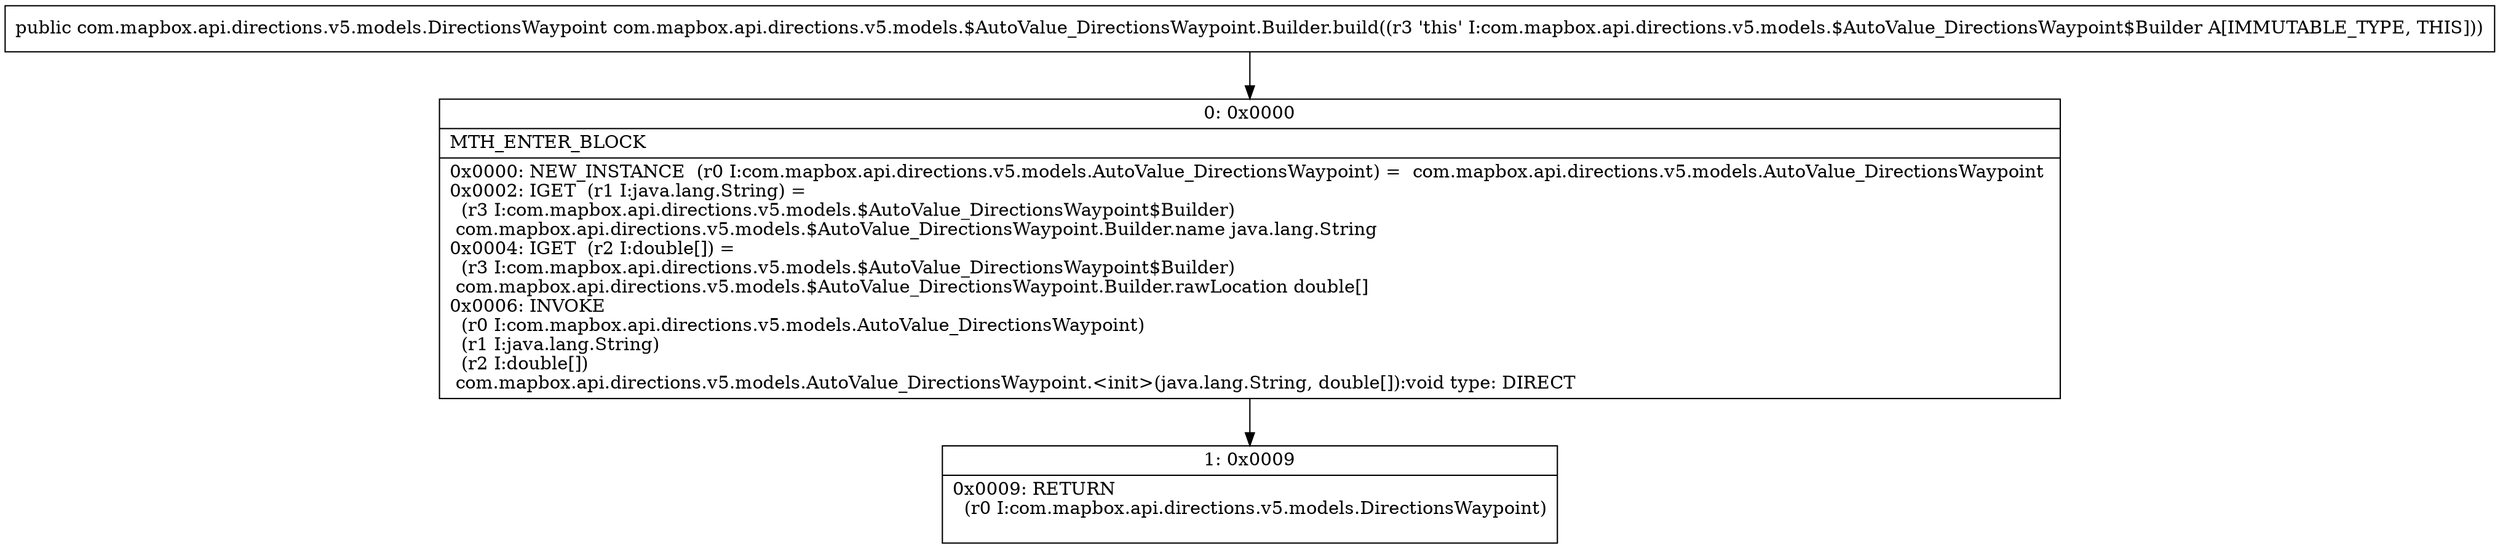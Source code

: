 digraph "CFG forcom.mapbox.api.directions.v5.models.$AutoValue_DirectionsWaypoint.Builder.build()Lcom\/mapbox\/api\/directions\/v5\/models\/DirectionsWaypoint;" {
Node_0 [shape=record,label="{0\:\ 0x0000|MTH_ENTER_BLOCK\l|0x0000: NEW_INSTANCE  (r0 I:com.mapbox.api.directions.v5.models.AutoValue_DirectionsWaypoint) =  com.mapbox.api.directions.v5.models.AutoValue_DirectionsWaypoint \l0x0002: IGET  (r1 I:java.lang.String) = \l  (r3 I:com.mapbox.api.directions.v5.models.$AutoValue_DirectionsWaypoint$Builder)\l com.mapbox.api.directions.v5.models.$AutoValue_DirectionsWaypoint.Builder.name java.lang.String \l0x0004: IGET  (r2 I:double[]) = \l  (r3 I:com.mapbox.api.directions.v5.models.$AutoValue_DirectionsWaypoint$Builder)\l com.mapbox.api.directions.v5.models.$AutoValue_DirectionsWaypoint.Builder.rawLocation double[] \l0x0006: INVOKE  \l  (r0 I:com.mapbox.api.directions.v5.models.AutoValue_DirectionsWaypoint)\l  (r1 I:java.lang.String)\l  (r2 I:double[])\l com.mapbox.api.directions.v5.models.AutoValue_DirectionsWaypoint.\<init\>(java.lang.String, double[]):void type: DIRECT \l}"];
Node_1 [shape=record,label="{1\:\ 0x0009|0x0009: RETURN  \l  (r0 I:com.mapbox.api.directions.v5.models.DirectionsWaypoint)\l \l}"];
MethodNode[shape=record,label="{public com.mapbox.api.directions.v5.models.DirectionsWaypoint com.mapbox.api.directions.v5.models.$AutoValue_DirectionsWaypoint.Builder.build((r3 'this' I:com.mapbox.api.directions.v5.models.$AutoValue_DirectionsWaypoint$Builder A[IMMUTABLE_TYPE, THIS])) }"];
MethodNode -> Node_0;
Node_0 -> Node_1;
}

